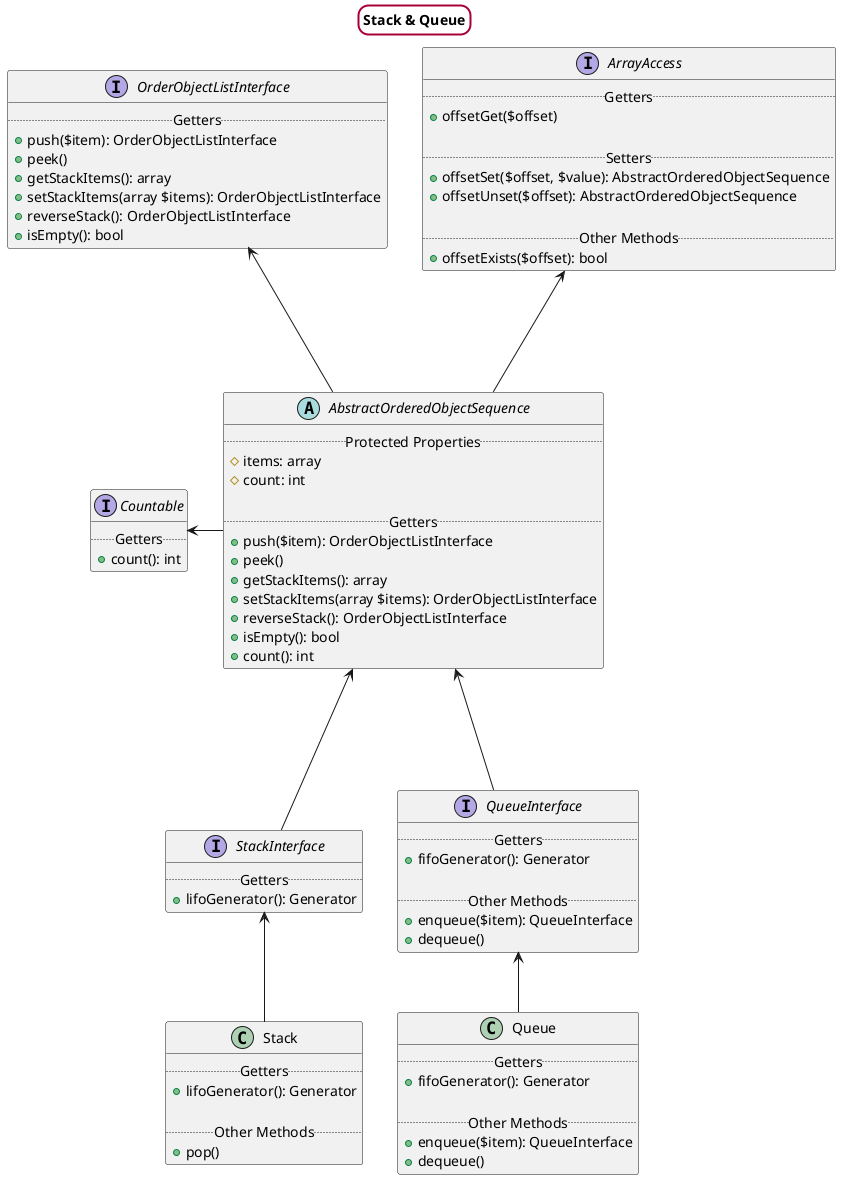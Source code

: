 @startuml

/'
    Simple UML (Unified Modeling Language)
'/

skinparam titleBorderRoundCorner 20
skinparam titleBorderThickness 2
skinparam titleBorderColor #A80036
skinparam titleBackgroundColor white

title Stack & Queue

interface OrderObjectListInterface
{
    .. Getters ..
    + push($item): OrderObjectListInterface
    + peek()
    + getStackItems(): array
    + setStackItems(array $items): OrderObjectListInterface
    + reverseStack(): OrderObjectListInterface
    + isEmpty(): bool
}

interface Countable
{
    .. Getters ..
    + count(): int
}

interface ArrayAccess
{
    .. Getters ..
    + offsetGet($offset)

    .. Setters ..
    + offsetSet($offset, $value): AbstractOrderedObjectSequence
    + offsetUnset($offset): AbstractOrderedObjectSequence

    .. Other Methods ..
    + offsetExists($offset): bool
}

abstract class AbstractOrderedObjectSequence
{
    .. Protected Properties ..
    # items: array
    # count: int

    .. Getters ..
    + push($item): OrderObjectListInterface
    + peek()
    + getStackItems(): array
    + setStackItems(array $items): OrderObjectListInterface
    + reverseStack(): OrderObjectListInterface
    + isEmpty(): bool
    + count(): int
}

interface StackInterface
{
    .. Getters ..
    + lifoGenerator(): Generator
}

interface QueueInterface
{
    .. Getters ..
    + fifoGenerator(): Generator

    .. Other Methods ..
    + enqueue($item): QueueInterface
    + dequeue()
}

class Stack
{
    .. Getters ..
    + lifoGenerator(): Generator

    .. Other Methods ..
    + pop()
}

class Queue
{
    .. Getters ..
    + fifoGenerator(): Generator

    .. Other Methods ..
    + enqueue($item): QueueInterface
    + dequeue()
}

Countable <- AbstractOrderedObjectSequence
ArrayAccess <--- AbstractOrderedObjectSequence
OrderObjectListInterface <--- AbstractOrderedObjectSequence
AbstractOrderedObjectSequence <--- StackInterface
AbstractOrderedObjectSequence <--- QueueInterface
StackInterface <-- Stack
QueueInterface <-- Queue

@enduml
